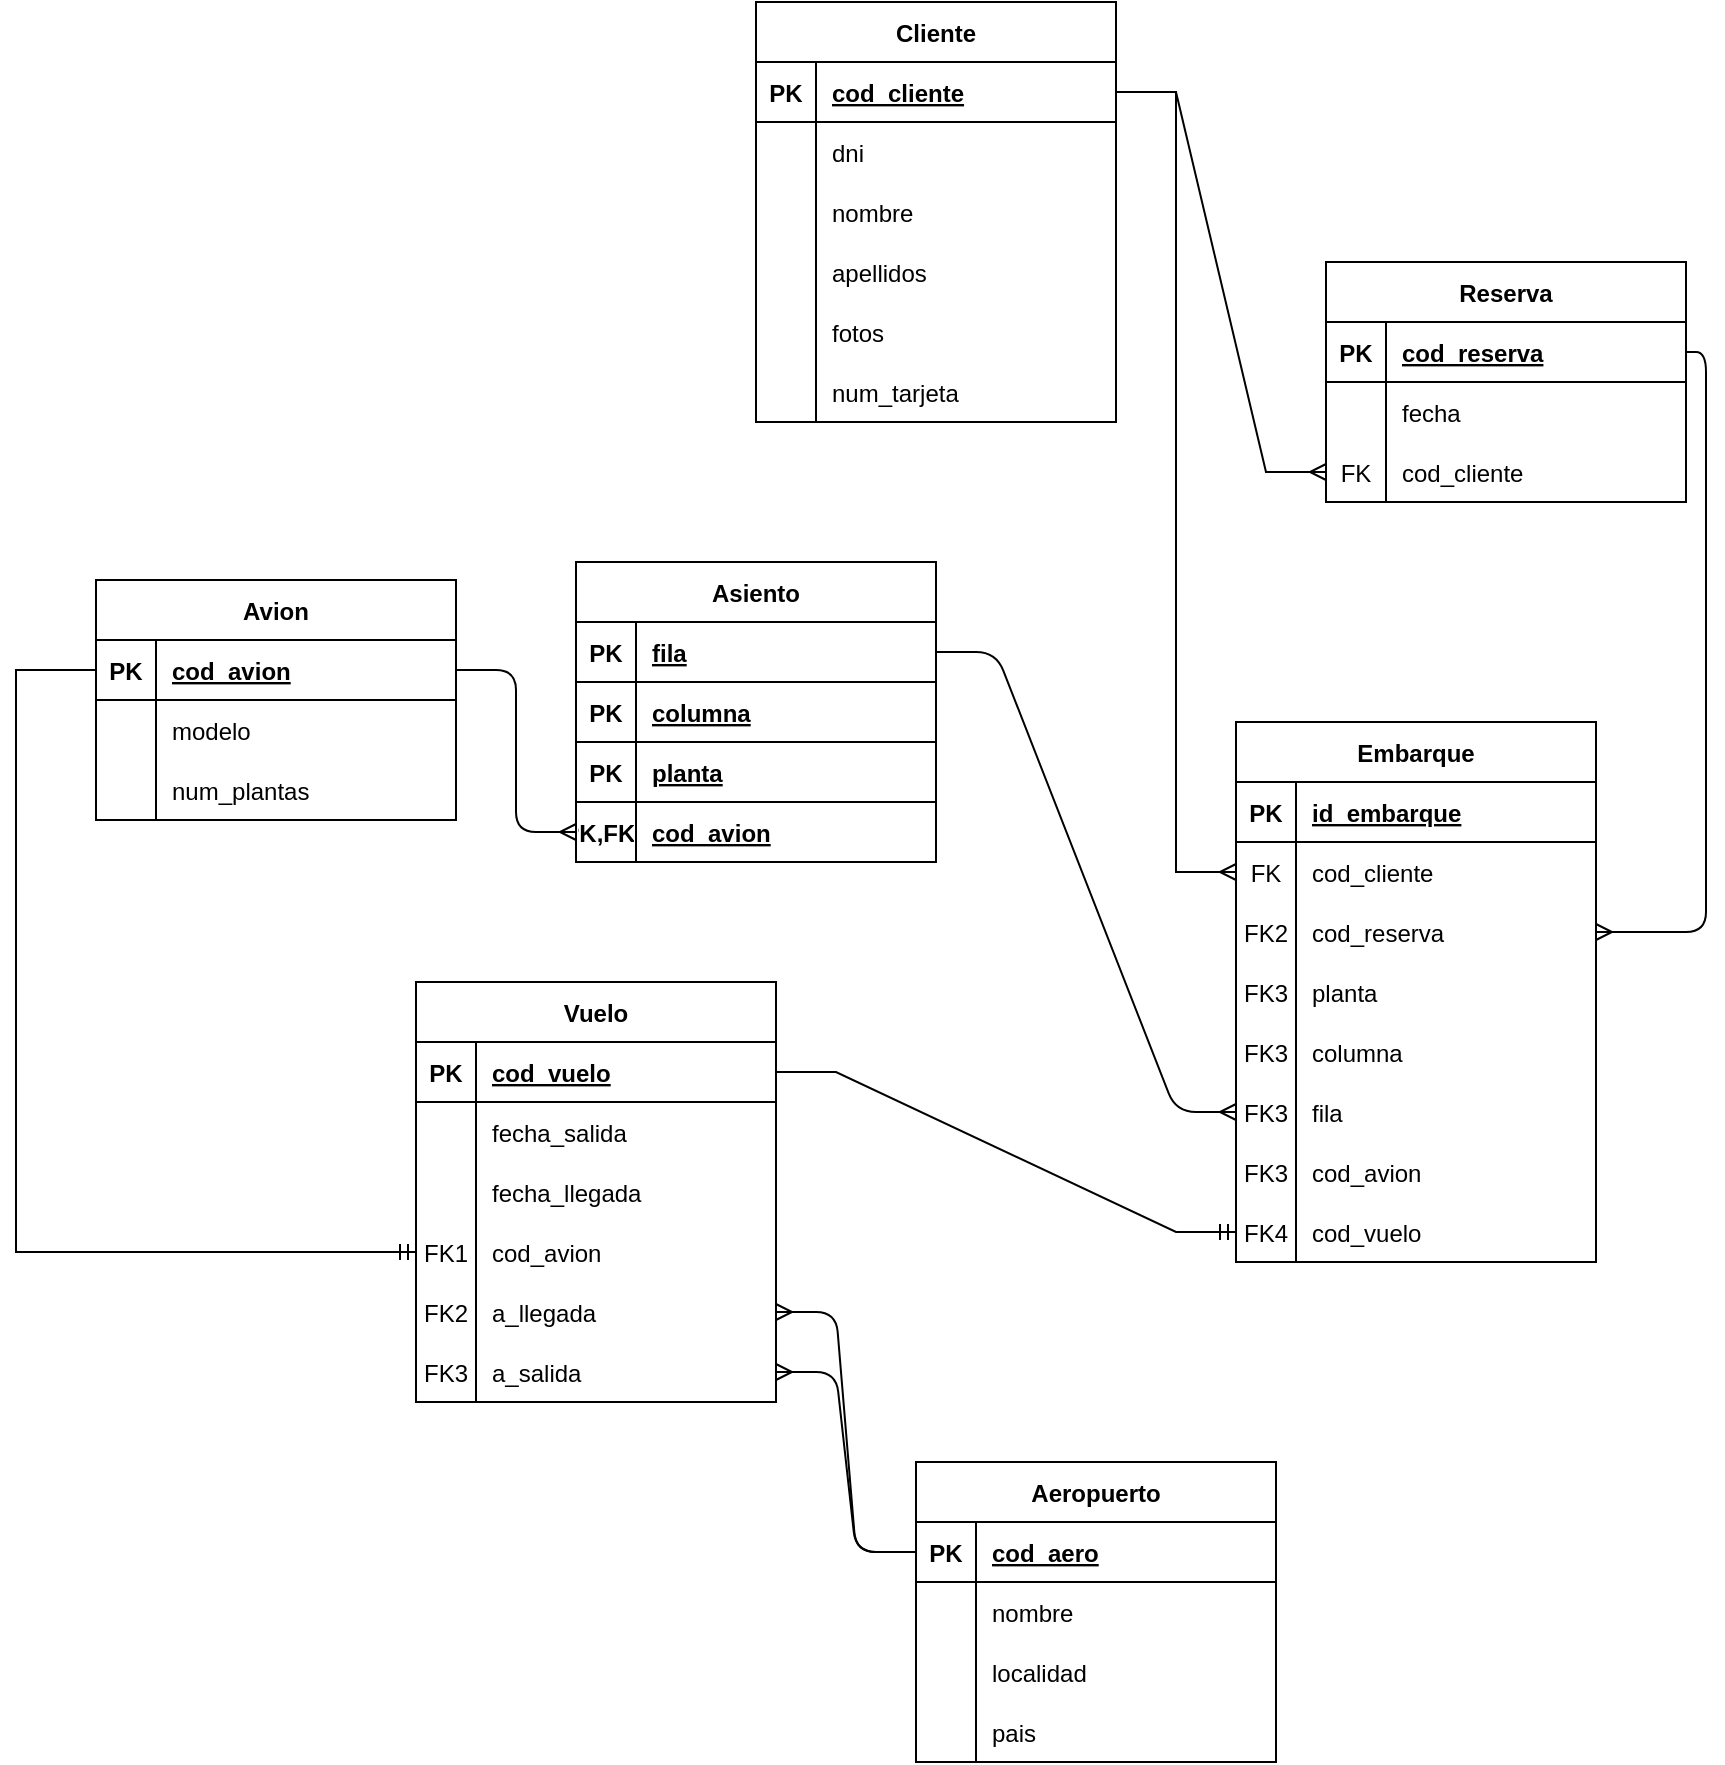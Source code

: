 <mxfile version="13.9.9" type="device"><diagram id="R2lEEEUBdFMjLlhIrx00" name="Page-1"><mxGraphModel dx="2270" dy="823" grid="1" gridSize="10" guides="1" tooltips="1" connect="1" arrows="1" fold="1" page="1" pageScale="1" pageWidth="850" pageHeight="1100" math="0" shadow="0" extFonts="Permanent Marker^https://fonts.googleapis.com/css?family=Permanent+Marker"><root><mxCell id="0"/><mxCell id="1" parent="0"/><mxCell id="nuvB77GJOtRcc8Zf9RTm-1" value="Cliente" style="shape=table;startSize=30;container=1;collapsible=1;childLayout=tableLayout;fixedRows=1;rowLines=0;fontStyle=1;align=center;resizeLast=1;" parent="1" vertex="1"><mxGeometry x="140" y="130" width="180" height="210" as="geometry"/></mxCell><mxCell id="nuvB77GJOtRcc8Zf9RTm-2" value="" style="shape=tableRow;horizontal=0;startSize=0;swimlaneHead=0;swimlaneBody=0;fillColor=none;collapsible=0;dropTarget=0;points=[[0,0.5],[1,0.5]];portConstraint=eastwest;top=0;left=0;right=0;bottom=1;" parent="nuvB77GJOtRcc8Zf9RTm-1" vertex="1"><mxGeometry y="30" width="180" height="30" as="geometry"/></mxCell><mxCell id="nuvB77GJOtRcc8Zf9RTm-3" value="PK" style="shape=partialRectangle;connectable=0;fillColor=none;top=0;left=0;bottom=0;right=0;fontStyle=1;overflow=hidden;" parent="nuvB77GJOtRcc8Zf9RTm-2" vertex="1"><mxGeometry width="30" height="30" as="geometry"><mxRectangle width="30" height="30" as="alternateBounds"/></mxGeometry></mxCell><mxCell id="nuvB77GJOtRcc8Zf9RTm-4" value="cod_cliente" style="shape=partialRectangle;connectable=0;fillColor=none;top=0;left=0;bottom=0;right=0;align=left;spacingLeft=6;fontStyle=5;overflow=hidden;" parent="nuvB77GJOtRcc8Zf9RTm-2" vertex="1"><mxGeometry x="30" width="150" height="30" as="geometry"><mxRectangle width="150" height="30" as="alternateBounds"/></mxGeometry></mxCell><mxCell id="nuvB77GJOtRcc8Zf9RTm-5" value="" style="shape=tableRow;horizontal=0;startSize=0;swimlaneHead=0;swimlaneBody=0;fillColor=none;collapsible=0;dropTarget=0;points=[[0,0.5],[1,0.5]];portConstraint=eastwest;top=0;left=0;right=0;bottom=0;" parent="nuvB77GJOtRcc8Zf9RTm-1" vertex="1"><mxGeometry y="60" width="180" height="30" as="geometry"/></mxCell><mxCell id="nuvB77GJOtRcc8Zf9RTm-6" value="" style="shape=partialRectangle;connectable=0;fillColor=none;top=0;left=0;bottom=0;right=0;editable=1;overflow=hidden;" parent="nuvB77GJOtRcc8Zf9RTm-5" vertex="1"><mxGeometry width="30" height="30" as="geometry"><mxRectangle width="30" height="30" as="alternateBounds"/></mxGeometry></mxCell><mxCell id="nuvB77GJOtRcc8Zf9RTm-7" value="dni" style="shape=partialRectangle;connectable=0;fillColor=none;top=0;left=0;bottom=0;right=0;align=left;spacingLeft=6;overflow=hidden;" parent="nuvB77GJOtRcc8Zf9RTm-5" vertex="1"><mxGeometry x="30" width="150" height="30" as="geometry"><mxRectangle width="150" height="30" as="alternateBounds"/></mxGeometry></mxCell><mxCell id="nuvB77GJOtRcc8Zf9RTm-8" value="" style="shape=tableRow;horizontal=0;startSize=0;swimlaneHead=0;swimlaneBody=0;fillColor=none;collapsible=0;dropTarget=0;points=[[0,0.5],[1,0.5]];portConstraint=eastwest;top=0;left=0;right=0;bottom=0;" parent="nuvB77GJOtRcc8Zf9RTm-1" vertex="1"><mxGeometry y="90" width="180" height="30" as="geometry"/></mxCell><mxCell id="nuvB77GJOtRcc8Zf9RTm-9" value="" style="shape=partialRectangle;connectable=0;fillColor=none;top=0;left=0;bottom=0;right=0;editable=1;overflow=hidden;" parent="nuvB77GJOtRcc8Zf9RTm-8" vertex="1"><mxGeometry width="30" height="30" as="geometry"><mxRectangle width="30" height="30" as="alternateBounds"/></mxGeometry></mxCell><mxCell id="nuvB77GJOtRcc8Zf9RTm-10" value="nombre" style="shape=partialRectangle;connectable=0;fillColor=none;top=0;left=0;bottom=0;right=0;align=left;spacingLeft=6;overflow=hidden;" parent="nuvB77GJOtRcc8Zf9RTm-8" vertex="1"><mxGeometry x="30" width="150" height="30" as="geometry"><mxRectangle width="150" height="30" as="alternateBounds"/></mxGeometry></mxCell><mxCell id="nuvB77GJOtRcc8Zf9RTm-11" value="" style="shape=tableRow;horizontal=0;startSize=0;swimlaneHead=0;swimlaneBody=0;fillColor=none;collapsible=0;dropTarget=0;points=[[0,0.5],[1,0.5]];portConstraint=eastwest;top=0;left=0;right=0;bottom=0;" parent="nuvB77GJOtRcc8Zf9RTm-1" vertex="1"><mxGeometry y="120" width="180" height="30" as="geometry"/></mxCell><mxCell id="nuvB77GJOtRcc8Zf9RTm-12" value="" style="shape=partialRectangle;connectable=0;fillColor=none;top=0;left=0;bottom=0;right=0;editable=1;overflow=hidden;" parent="nuvB77GJOtRcc8Zf9RTm-11" vertex="1"><mxGeometry width="30" height="30" as="geometry"><mxRectangle width="30" height="30" as="alternateBounds"/></mxGeometry></mxCell><mxCell id="nuvB77GJOtRcc8Zf9RTm-13" value="apellidos" style="shape=partialRectangle;connectable=0;fillColor=none;top=0;left=0;bottom=0;right=0;align=left;spacingLeft=6;overflow=hidden;" parent="nuvB77GJOtRcc8Zf9RTm-11" vertex="1"><mxGeometry x="30" width="150" height="30" as="geometry"><mxRectangle width="150" height="30" as="alternateBounds"/></mxGeometry></mxCell><mxCell id="nuvB77GJOtRcc8Zf9RTm-14" value="" style="shape=tableRow;horizontal=0;startSize=0;swimlaneHead=0;swimlaneBody=0;fillColor=none;collapsible=0;dropTarget=0;points=[[0,0.5],[1,0.5]];portConstraint=eastwest;top=0;left=0;right=0;bottom=0;" parent="nuvB77GJOtRcc8Zf9RTm-1" vertex="1"><mxGeometry y="150" width="180" height="30" as="geometry"/></mxCell><mxCell id="nuvB77GJOtRcc8Zf9RTm-15" value="" style="shape=partialRectangle;connectable=0;fillColor=none;top=0;left=0;bottom=0;right=0;editable=1;overflow=hidden;" parent="nuvB77GJOtRcc8Zf9RTm-14" vertex="1"><mxGeometry width="30" height="30" as="geometry"><mxRectangle width="30" height="30" as="alternateBounds"/></mxGeometry></mxCell><mxCell id="nuvB77GJOtRcc8Zf9RTm-16" value="fotos" style="shape=partialRectangle;connectable=0;fillColor=none;top=0;left=0;bottom=0;right=0;align=left;spacingLeft=6;overflow=hidden;" parent="nuvB77GJOtRcc8Zf9RTm-14" vertex="1"><mxGeometry x="30" width="150" height="30" as="geometry"><mxRectangle width="150" height="30" as="alternateBounds"/></mxGeometry></mxCell><mxCell id="nuvB77GJOtRcc8Zf9RTm-17" value="" style="shape=tableRow;horizontal=0;startSize=0;swimlaneHead=0;swimlaneBody=0;fillColor=none;collapsible=0;dropTarget=0;points=[[0,0.5],[1,0.5]];portConstraint=eastwest;top=0;left=0;right=0;bottom=0;" parent="nuvB77GJOtRcc8Zf9RTm-1" vertex="1"><mxGeometry y="180" width="180" height="30" as="geometry"/></mxCell><mxCell id="nuvB77GJOtRcc8Zf9RTm-18" value="" style="shape=partialRectangle;connectable=0;fillColor=none;top=0;left=0;bottom=0;right=0;editable=1;overflow=hidden;" parent="nuvB77GJOtRcc8Zf9RTm-17" vertex="1"><mxGeometry width="30" height="30" as="geometry"><mxRectangle width="30" height="30" as="alternateBounds"/></mxGeometry></mxCell><mxCell id="nuvB77GJOtRcc8Zf9RTm-19" value="num_tarjeta" style="shape=partialRectangle;connectable=0;fillColor=none;top=0;left=0;bottom=0;right=0;align=left;spacingLeft=6;overflow=hidden;" parent="nuvB77GJOtRcc8Zf9RTm-17" vertex="1"><mxGeometry x="30" width="150" height="30" as="geometry"><mxRectangle width="150" height="30" as="alternateBounds"/></mxGeometry></mxCell><mxCell id="nuvB77GJOtRcc8Zf9RTm-20" value="Reserva" style="shape=table;startSize=30;container=1;collapsible=1;childLayout=tableLayout;fixedRows=1;rowLines=0;fontStyle=1;align=center;resizeLast=1;" parent="1" vertex="1"><mxGeometry x="425" y="260" width="180" height="120" as="geometry"/></mxCell><mxCell id="nuvB77GJOtRcc8Zf9RTm-21" value="" style="shape=tableRow;horizontal=0;startSize=0;swimlaneHead=0;swimlaneBody=0;fillColor=none;collapsible=0;dropTarget=0;points=[[0,0.5],[1,0.5]];portConstraint=eastwest;top=0;left=0;right=0;bottom=1;" parent="nuvB77GJOtRcc8Zf9RTm-20" vertex="1"><mxGeometry y="30" width="180" height="30" as="geometry"/></mxCell><mxCell id="nuvB77GJOtRcc8Zf9RTm-22" value="PK" style="shape=partialRectangle;connectable=0;fillColor=none;top=0;left=0;bottom=0;right=0;fontStyle=1;overflow=hidden;" parent="nuvB77GJOtRcc8Zf9RTm-21" vertex="1"><mxGeometry width="30" height="30" as="geometry"><mxRectangle width="30" height="30" as="alternateBounds"/></mxGeometry></mxCell><mxCell id="nuvB77GJOtRcc8Zf9RTm-23" value="cod_reserva" style="shape=partialRectangle;connectable=0;fillColor=none;top=0;left=0;bottom=0;right=0;align=left;spacingLeft=6;fontStyle=5;overflow=hidden;" parent="nuvB77GJOtRcc8Zf9RTm-21" vertex="1"><mxGeometry x="30" width="150" height="30" as="geometry"><mxRectangle width="150" height="30" as="alternateBounds"/></mxGeometry></mxCell><mxCell id="nuvB77GJOtRcc8Zf9RTm-24" value="" style="shape=tableRow;horizontal=0;startSize=0;swimlaneHead=0;swimlaneBody=0;fillColor=none;collapsible=0;dropTarget=0;points=[[0,0.5],[1,0.5]];portConstraint=eastwest;top=0;left=0;right=0;bottom=0;" parent="nuvB77GJOtRcc8Zf9RTm-20" vertex="1"><mxGeometry y="60" width="180" height="30" as="geometry"/></mxCell><mxCell id="nuvB77GJOtRcc8Zf9RTm-25" value="" style="shape=partialRectangle;connectable=0;fillColor=none;top=0;left=0;bottom=0;right=0;editable=1;overflow=hidden;" parent="nuvB77GJOtRcc8Zf9RTm-24" vertex="1"><mxGeometry width="30" height="30" as="geometry"><mxRectangle width="30" height="30" as="alternateBounds"/></mxGeometry></mxCell><mxCell id="nuvB77GJOtRcc8Zf9RTm-26" value="fecha" style="shape=partialRectangle;connectable=0;fillColor=none;top=0;left=0;bottom=0;right=0;align=left;spacingLeft=6;overflow=hidden;" parent="nuvB77GJOtRcc8Zf9RTm-24" vertex="1"><mxGeometry x="30" width="150" height="30" as="geometry"><mxRectangle width="150" height="30" as="alternateBounds"/></mxGeometry></mxCell><mxCell id="nuvB77GJOtRcc8Zf9RTm-27" value="" style="shape=tableRow;horizontal=0;startSize=0;swimlaneHead=0;swimlaneBody=0;fillColor=none;collapsible=0;dropTarget=0;points=[[0,0.5],[1,0.5]];portConstraint=eastwest;top=0;left=0;right=0;bottom=0;" parent="nuvB77GJOtRcc8Zf9RTm-20" vertex="1"><mxGeometry y="90" width="180" height="30" as="geometry"/></mxCell><mxCell id="nuvB77GJOtRcc8Zf9RTm-28" value="FK" style="shape=partialRectangle;connectable=0;fillColor=none;top=0;left=0;bottom=0;right=0;editable=1;overflow=hidden;" parent="nuvB77GJOtRcc8Zf9RTm-27" vertex="1"><mxGeometry width="30" height="30" as="geometry"><mxRectangle width="30" height="30" as="alternateBounds"/></mxGeometry></mxCell><mxCell id="nuvB77GJOtRcc8Zf9RTm-29" value="cod_cliente" style="shape=partialRectangle;connectable=0;fillColor=none;top=0;left=0;bottom=0;right=0;align=left;spacingLeft=6;overflow=hidden;" parent="nuvB77GJOtRcc8Zf9RTm-27" vertex="1"><mxGeometry x="30" width="150" height="30" as="geometry"><mxRectangle width="150" height="30" as="alternateBounds"/></mxGeometry></mxCell><mxCell id="nuvB77GJOtRcc8Zf9RTm-36" value="Embarque" style="shape=table;startSize=30;container=1;collapsible=1;childLayout=tableLayout;fixedRows=1;rowLines=0;fontStyle=1;align=center;resizeLast=1;" parent="1" vertex="1"><mxGeometry x="380" y="490" width="180" height="270" as="geometry"/></mxCell><mxCell id="nuvB77GJOtRcc8Zf9RTm-37" value="" style="shape=tableRow;horizontal=0;startSize=0;swimlaneHead=0;swimlaneBody=0;fillColor=none;collapsible=0;dropTarget=0;points=[[0,0.5],[1,0.5]];portConstraint=eastwest;top=0;left=0;right=0;bottom=1;" parent="nuvB77GJOtRcc8Zf9RTm-36" vertex="1"><mxGeometry y="30" width="180" height="30" as="geometry"/></mxCell><mxCell id="nuvB77GJOtRcc8Zf9RTm-38" value="PK" style="shape=partialRectangle;connectable=0;fillColor=none;top=0;left=0;bottom=0;right=0;fontStyle=1;overflow=hidden;" parent="nuvB77GJOtRcc8Zf9RTm-37" vertex="1"><mxGeometry width="30" height="30" as="geometry"><mxRectangle width="30" height="30" as="alternateBounds"/></mxGeometry></mxCell><mxCell id="nuvB77GJOtRcc8Zf9RTm-39" value="id_embarque" style="shape=partialRectangle;connectable=0;fillColor=none;top=0;left=0;bottom=0;right=0;align=left;spacingLeft=6;fontStyle=5;overflow=hidden;" parent="nuvB77GJOtRcc8Zf9RTm-37" vertex="1"><mxGeometry x="30" width="150" height="30" as="geometry"><mxRectangle width="150" height="30" as="alternateBounds"/></mxGeometry></mxCell><mxCell id="nuvB77GJOtRcc8Zf9RTm-40" value="" style="shape=tableRow;horizontal=0;startSize=0;swimlaneHead=0;swimlaneBody=0;fillColor=none;collapsible=0;dropTarget=0;points=[[0,0.5],[1,0.5]];portConstraint=eastwest;top=0;left=0;right=0;bottom=0;" parent="nuvB77GJOtRcc8Zf9RTm-36" vertex="1"><mxGeometry y="60" width="180" height="30" as="geometry"/></mxCell><mxCell id="nuvB77GJOtRcc8Zf9RTm-41" value="FK" style="shape=partialRectangle;connectable=0;fillColor=none;top=0;left=0;bottom=0;right=0;editable=1;overflow=hidden;" parent="nuvB77GJOtRcc8Zf9RTm-40" vertex="1"><mxGeometry width="30" height="30" as="geometry"><mxRectangle width="30" height="30" as="alternateBounds"/></mxGeometry></mxCell><mxCell id="nuvB77GJOtRcc8Zf9RTm-42" value="cod_cliente" style="shape=partialRectangle;connectable=0;fillColor=none;top=0;left=0;bottom=0;right=0;align=left;spacingLeft=6;overflow=hidden;" parent="nuvB77GJOtRcc8Zf9RTm-40" vertex="1"><mxGeometry x="30" width="150" height="30" as="geometry"><mxRectangle width="150" height="30" as="alternateBounds"/></mxGeometry></mxCell><mxCell id="nuvB77GJOtRcc8Zf9RTm-43" value="" style="shape=tableRow;horizontal=0;startSize=0;swimlaneHead=0;swimlaneBody=0;fillColor=none;collapsible=0;dropTarget=0;points=[[0,0.5],[1,0.5]];portConstraint=eastwest;top=0;left=0;right=0;bottom=0;" parent="nuvB77GJOtRcc8Zf9RTm-36" vertex="1"><mxGeometry y="90" width="180" height="30" as="geometry"/></mxCell><mxCell id="nuvB77GJOtRcc8Zf9RTm-44" value="FK2" style="shape=partialRectangle;connectable=0;fillColor=none;top=0;left=0;bottom=0;right=0;editable=1;overflow=hidden;" parent="nuvB77GJOtRcc8Zf9RTm-43" vertex="1"><mxGeometry width="30" height="30" as="geometry"><mxRectangle width="30" height="30" as="alternateBounds"/></mxGeometry></mxCell><mxCell id="nuvB77GJOtRcc8Zf9RTm-45" value="cod_reserva" style="shape=partialRectangle;connectable=0;fillColor=none;top=0;left=0;bottom=0;right=0;align=left;spacingLeft=6;overflow=hidden;" parent="nuvB77GJOtRcc8Zf9RTm-43" vertex="1"><mxGeometry x="30" width="150" height="30" as="geometry"><mxRectangle width="150" height="30" as="alternateBounds"/></mxGeometry></mxCell><mxCell id="nuvB77GJOtRcc8Zf9RTm-49" value="" style="shape=tableRow;horizontal=0;startSize=0;swimlaneHead=0;swimlaneBody=0;fillColor=none;collapsible=0;dropTarget=0;points=[[0,0.5],[1,0.5]];portConstraint=eastwest;top=0;left=0;right=0;bottom=0;" parent="nuvB77GJOtRcc8Zf9RTm-36" vertex="1"><mxGeometry y="120" width="180" height="30" as="geometry"/></mxCell><mxCell id="nuvB77GJOtRcc8Zf9RTm-50" value="FK3" style="shape=partialRectangle;connectable=0;fillColor=none;top=0;left=0;bottom=0;right=0;fontStyle=0;overflow=hidden;" parent="nuvB77GJOtRcc8Zf9RTm-49" vertex="1"><mxGeometry width="30" height="30" as="geometry"><mxRectangle width="30" height="30" as="alternateBounds"/></mxGeometry></mxCell><mxCell id="nuvB77GJOtRcc8Zf9RTm-51" value="planta" style="shape=partialRectangle;connectable=0;fillColor=none;top=0;left=0;bottom=0;right=0;align=left;spacingLeft=6;fontStyle=0;overflow=hidden;" parent="nuvB77GJOtRcc8Zf9RTm-49" vertex="1"><mxGeometry x="30" width="150" height="30" as="geometry"><mxRectangle width="150" height="30" as="alternateBounds"/></mxGeometry></mxCell><mxCell id="nuvB77GJOtRcc8Zf9RTm-52" value="" style="shape=tableRow;horizontal=0;startSize=0;swimlaneHead=0;swimlaneBody=0;fillColor=none;collapsible=0;dropTarget=0;points=[[0,0.5],[1,0.5]];portConstraint=eastwest;top=0;left=0;right=0;bottom=0;" parent="nuvB77GJOtRcc8Zf9RTm-36" vertex="1"><mxGeometry y="150" width="180" height="30" as="geometry"/></mxCell><mxCell id="nuvB77GJOtRcc8Zf9RTm-53" value="FK3" style="shape=partialRectangle;connectable=0;fillColor=none;top=0;left=0;bottom=0;right=0;fontStyle=0;overflow=hidden;" parent="nuvB77GJOtRcc8Zf9RTm-52" vertex="1"><mxGeometry width="30" height="30" as="geometry"><mxRectangle width="30" height="30" as="alternateBounds"/></mxGeometry></mxCell><mxCell id="nuvB77GJOtRcc8Zf9RTm-54" value="columna" style="shape=partialRectangle;connectable=0;fillColor=none;top=0;left=0;bottom=0;right=0;align=left;spacingLeft=6;fontStyle=0;overflow=hidden;" parent="nuvB77GJOtRcc8Zf9RTm-52" vertex="1"><mxGeometry x="30" width="150" height="30" as="geometry"><mxRectangle width="150" height="30" as="alternateBounds"/></mxGeometry></mxCell><mxCell id="nuvB77GJOtRcc8Zf9RTm-46" value="" style="shape=tableRow;horizontal=0;startSize=0;swimlaneHead=0;swimlaneBody=0;fillColor=none;collapsible=0;dropTarget=0;points=[[0,0.5],[1,0.5]];portConstraint=eastwest;top=0;left=0;right=0;bottom=0;" parent="nuvB77GJOtRcc8Zf9RTm-36" vertex="1"><mxGeometry y="180" width="180" height="30" as="geometry"/></mxCell><mxCell id="nuvB77GJOtRcc8Zf9RTm-47" value="FK3" style="shape=partialRectangle;connectable=0;fillColor=none;top=0;left=0;bottom=0;right=0;editable=1;overflow=hidden;" parent="nuvB77GJOtRcc8Zf9RTm-46" vertex="1"><mxGeometry width="30" height="30" as="geometry"><mxRectangle width="30" height="30" as="alternateBounds"/></mxGeometry></mxCell><mxCell id="nuvB77GJOtRcc8Zf9RTm-48" value="fila" style="shape=partialRectangle;connectable=0;fillColor=none;top=0;left=0;bottom=0;right=0;align=left;spacingLeft=6;overflow=hidden;" parent="nuvB77GJOtRcc8Zf9RTm-46" vertex="1"><mxGeometry x="30" width="150" height="30" as="geometry"><mxRectangle width="150" height="30" as="alternateBounds"/></mxGeometry></mxCell><mxCell id="nuvB77GJOtRcc8Zf9RTm-58" value="" style="shape=tableRow;horizontal=0;startSize=0;swimlaneHead=0;swimlaneBody=0;fillColor=none;collapsible=0;dropTarget=0;points=[[0,0.5],[1,0.5]];portConstraint=eastwest;top=0;left=0;right=0;bottom=0;" parent="nuvB77GJOtRcc8Zf9RTm-36" vertex="1"><mxGeometry y="210" width="180" height="30" as="geometry"/></mxCell><mxCell id="nuvB77GJOtRcc8Zf9RTm-59" value="FK3" style="shape=partialRectangle;connectable=0;fillColor=none;top=0;left=0;bottom=0;right=0;fontStyle=0;overflow=hidden;" parent="nuvB77GJOtRcc8Zf9RTm-58" vertex="1"><mxGeometry width="30" height="30" as="geometry"><mxRectangle width="30" height="30" as="alternateBounds"/></mxGeometry></mxCell><mxCell id="nuvB77GJOtRcc8Zf9RTm-60" value="cod_avion" style="shape=partialRectangle;connectable=0;fillColor=none;top=0;left=0;bottom=0;right=0;align=left;spacingLeft=6;fontStyle=0;overflow=hidden;" parent="nuvB77GJOtRcc8Zf9RTm-58" vertex="1"><mxGeometry x="30" width="150" height="30" as="geometry"><mxRectangle width="150" height="30" as="alternateBounds"/></mxGeometry></mxCell><mxCell id="nuvB77GJOtRcc8Zf9RTm-55" value="" style="shape=tableRow;horizontal=0;startSize=0;swimlaneHead=0;swimlaneBody=0;fillColor=none;collapsible=0;dropTarget=0;points=[[0,0.5],[1,0.5]];portConstraint=eastwest;top=0;left=0;right=0;bottom=0;" parent="nuvB77GJOtRcc8Zf9RTm-36" vertex="1"><mxGeometry y="240" width="180" height="30" as="geometry"/></mxCell><mxCell id="nuvB77GJOtRcc8Zf9RTm-56" value="FK4" style="shape=partialRectangle;connectable=0;fillColor=none;top=0;left=0;bottom=0;right=0;fontStyle=0;overflow=hidden;" parent="nuvB77GJOtRcc8Zf9RTm-55" vertex="1"><mxGeometry width="30" height="30" as="geometry"><mxRectangle width="30" height="30" as="alternateBounds"/></mxGeometry></mxCell><mxCell id="nuvB77GJOtRcc8Zf9RTm-57" value="cod_vuelo" style="shape=partialRectangle;connectable=0;fillColor=none;top=0;left=0;bottom=0;right=0;align=left;spacingLeft=6;fontStyle=0;overflow=hidden;" parent="nuvB77GJOtRcc8Zf9RTm-55" vertex="1"><mxGeometry x="30" width="150" height="30" as="geometry"><mxRectangle width="150" height="30" as="alternateBounds"/></mxGeometry></mxCell><mxCell id="nuvB77GJOtRcc8Zf9RTm-64" value="Asiento" style="shape=table;startSize=30;container=1;collapsible=1;childLayout=tableLayout;fixedRows=1;rowLines=0;fontStyle=1;align=center;resizeLast=1;" parent="1" vertex="1"><mxGeometry x="50" y="410" width="180" height="150" as="geometry"/></mxCell><mxCell id="nuvB77GJOtRcc8Zf9RTm-65" value="" style="shape=tableRow;horizontal=0;startSize=0;swimlaneHead=0;swimlaneBody=0;fillColor=none;collapsible=0;dropTarget=0;points=[[0,0.5],[1,0.5]];portConstraint=eastwest;top=0;left=0;right=0;bottom=1;" parent="nuvB77GJOtRcc8Zf9RTm-64" vertex="1"><mxGeometry y="30" width="180" height="30" as="geometry"/></mxCell><mxCell id="nuvB77GJOtRcc8Zf9RTm-66" value="PK" style="shape=partialRectangle;connectable=0;fillColor=none;top=0;left=0;bottom=0;right=0;fontStyle=1;overflow=hidden;" parent="nuvB77GJOtRcc8Zf9RTm-65" vertex="1"><mxGeometry width="30" height="30" as="geometry"><mxRectangle width="30" height="30" as="alternateBounds"/></mxGeometry></mxCell><mxCell id="nuvB77GJOtRcc8Zf9RTm-67" value="fila" style="shape=partialRectangle;connectable=0;fillColor=none;top=0;left=0;bottom=0;right=0;align=left;spacingLeft=6;fontStyle=5;overflow=hidden;" parent="nuvB77GJOtRcc8Zf9RTm-65" vertex="1"><mxGeometry x="30" width="150" height="30" as="geometry"><mxRectangle width="150" height="30" as="alternateBounds"/></mxGeometry></mxCell><mxCell id="nuvB77GJOtRcc8Zf9RTm-77" value="" style="shape=tableRow;horizontal=0;startSize=0;swimlaneHead=0;swimlaneBody=0;fillColor=none;collapsible=0;dropTarget=0;points=[[0,0.5],[1,0.5]];portConstraint=eastwest;top=0;left=0;right=0;bottom=1;" parent="nuvB77GJOtRcc8Zf9RTm-64" vertex="1"><mxGeometry y="60" width="180" height="30" as="geometry"/></mxCell><mxCell id="nuvB77GJOtRcc8Zf9RTm-78" value="PK" style="shape=partialRectangle;connectable=0;fillColor=none;top=0;left=0;bottom=0;right=0;fontStyle=1;overflow=hidden;" parent="nuvB77GJOtRcc8Zf9RTm-77" vertex="1"><mxGeometry width="30" height="30" as="geometry"><mxRectangle width="30" height="30" as="alternateBounds"/></mxGeometry></mxCell><mxCell id="nuvB77GJOtRcc8Zf9RTm-79" value="columna" style="shape=partialRectangle;connectable=0;fillColor=none;top=0;left=0;bottom=0;right=0;align=left;spacingLeft=6;fontStyle=5;overflow=hidden;" parent="nuvB77GJOtRcc8Zf9RTm-77" vertex="1"><mxGeometry x="30" width="150" height="30" as="geometry"><mxRectangle width="150" height="30" as="alternateBounds"/></mxGeometry></mxCell><mxCell id="nuvB77GJOtRcc8Zf9RTm-80" value="" style="shape=tableRow;horizontal=0;startSize=0;swimlaneHead=0;swimlaneBody=0;fillColor=none;collapsible=0;dropTarget=0;points=[[0,0.5],[1,0.5]];portConstraint=eastwest;top=0;left=0;right=0;bottom=1;" parent="nuvB77GJOtRcc8Zf9RTm-64" vertex="1"><mxGeometry y="90" width="180" height="30" as="geometry"/></mxCell><mxCell id="nuvB77GJOtRcc8Zf9RTm-81" value="PK" style="shape=partialRectangle;connectable=0;fillColor=none;top=0;left=0;bottom=0;right=0;fontStyle=1;overflow=hidden;" parent="nuvB77GJOtRcc8Zf9RTm-80" vertex="1"><mxGeometry width="30" height="30" as="geometry"><mxRectangle width="30" height="30" as="alternateBounds"/></mxGeometry></mxCell><mxCell id="nuvB77GJOtRcc8Zf9RTm-82" value="planta" style="shape=partialRectangle;connectable=0;fillColor=none;top=0;left=0;bottom=0;right=0;align=left;spacingLeft=6;fontStyle=5;overflow=hidden;" parent="nuvB77GJOtRcc8Zf9RTm-80" vertex="1"><mxGeometry x="30" width="150" height="30" as="geometry"><mxRectangle width="150" height="30" as="alternateBounds"/></mxGeometry></mxCell><mxCell id="nuvB77GJOtRcc8Zf9RTm-83" value="" style="shape=tableRow;horizontal=0;startSize=0;swimlaneHead=0;swimlaneBody=0;fillColor=none;collapsible=0;dropTarget=0;points=[[0,0.5],[1,0.5]];portConstraint=eastwest;top=0;left=0;right=0;bottom=1;" parent="nuvB77GJOtRcc8Zf9RTm-64" vertex="1"><mxGeometry y="120" width="180" height="30" as="geometry"/></mxCell><mxCell id="nuvB77GJOtRcc8Zf9RTm-84" value="PK,FK1" style="shape=partialRectangle;connectable=0;fillColor=none;top=0;left=0;bottom=0;right=0;fontStyle=1;overflow=hidden;" parent="nuvB77GJOtRcc8Zf9RTm-83" vertex="1"><mxGeometry width="30" height="30" as="geometry"><mxRectangle width="30" height="30" as="alternateBounds"/></mxGeometry></mxCell><mxCell id="nuvB77GJOtRcc8Zf9RTm-85" value="cod_avion" style="shape=partialRectangle;connectable=0;fillColor=none;top=0;left=0;bottom=0;right=0;align=left;spacingLeft=6;fontStyle=5;overflow=hidden;" parent="nuvB77GJOtRcc8Zf9RTm-83" vertex="1"><mxGeometry x="30" width="150" height="30" as="geometry"><mxRectangle width="150" height="30" as="alternateBounds"/></mxGeometry></mxCell><mxCell id="nuvB77GJOtRcc8Zf9RTm-89" value="Avion" style="shape=table;startSize=30;container=1;collapsible=1;childLayout=tableLayout;fixedRows=1;rowLines=0;fontStyle=1;align=center;resizeLast=1;" parent="1" vertex="1"><mxGeometry x="-190" y="419" width="180" height="120" as="geometry"/></mxCell><mxCell id="nuvB77GJOtRcc8Zf9RTm-90" value="" style="shape=tableRow;horizontal=0;startSize=0;swimlaneHead=0;swimlaneBody=0;fillColor=none;collapsible=0;dropTarget=0;points=[[0,0.5],[1,0.5]];portConstraint=eastwest;top=0;left=0;right=0;bottom=1;" parent="nuvB77GJOtRcc8Zf9RTm-89" vertex="1"><mxGeometry y="30" width="180" height="30" as="geometry"/></mxCell><mxCell id="nuvB77GJOtRcc8Zf9RTm-91" value="PK" style="shape=partialRectangle;connectable=0;fillColor=none;top=0;left=0;bottom=0;right=0;fontStyle=1;overflow=hidden;" parent="nuvB77GJOtRcc8Zf9RTm-90" vertex="1"><mxGeometry width="30" height="30" as="geometry"><mxRectangle width="30" height="30" as="alternateBounds"/></mxGeometry></mxCell><mxCell id="nuvB77GJOtRcc8Zf9RTm-92" value="cod_avion" style="shape=partialRectangle;connectable=0;fillColor=none;top=0;left=0;bottom=0;right=0;align=left;spacingLeft=6;fontStyle=5;overflow=hidden;" parent="nuvB77GJOtRcc8Zf9RTm-90" vertex="1"><mxGeometry x="30" width="150" height="30" as="geometry"><mxRectangle width="150" height="30" as="alternateBounds"/></mxGeometry></mxCell><mxCell id="nuvB77GJOtRcc8Zf9RTm-93" value="" style="shape=tableRow;horizontal=0;startSize=0;swimlaneHead=0;swimlaneBody=0;fillColor=none;collapsible=0;dropTarget=0;points=[[0,0.5],[1,0.5]];portConstraint=eastwest;top=0;left=0;right=0;bottom=0;" parent="nuvB77GJOtRcc8Zf9RTm-89" vertex="1"><mxGeometry y="60" width="180" height="30" as="geometry"/></mxCell><mxCell id="nuvB77GJOtRcc8Zf9RTm-94" value="" style="shape=partialRectangle;connectable=0;fillColor=none;top=0;left=0;bottom=0;right=0;editable=1;overflow=hidden;" parent="nuvB77GJOtRcc8Zf9RTm-93" vertex="1"><mxGeometry width="30" height="30" as="geometry"><mxRectangle width="30" height="30" as="alternateBounds"/></mxGeometry></mxCell><mxCell id="nuvB77GJOtRcc8Zf9RTm-95" value="modelo" style="shape=partialRectangle;connectable=0;fillColor=none;top=0;left=0;bottom=0;right=0;align=left;spacingLeft=6;overflow=hidden;" parent="nuvB77GJOtRcc8Zf9RTm-93" vertex="1"><mxGeometry x="30" width="150" height="30" as="geometry"><mxRectangle width="150" height="30" as="alternateBounds"/></mxGeometry></mxCell><mxCell id="nuvB77GJOtRcc8Zf9RTm-96" value="" style="shape=tableRow;horizontal=0;startSize=0;swimlaneHead=0;swimlaneBody=0;fillColor=none;collapsible=0;dropTarget=0;points=[[0,0.5],[1,0.5]];portConstraint=eastwest;top=0;left=0;right=0;bottom=0;" parent="nuvB77GJOtRcc8Zf9RTm-89" vertex="1"><mxGeometry y="90" width="180" height="30" as="geometry"/></mxCell><mxCell id="nuvB77GJOtRcc8Zf9RTm-97" value="" style="shape=partialRectangle;connectable=0;fillColor=none;top=0;left=0;bottom=0;right=0;editable=1;overflow=hidden;" parent="nuvB77GJOtRcc8Zf9RTm-96" vertex="1"><mxGeometry width="30" height="30" as="geometry"><mxRectangle width="30" height="30" as="alternateBounds"/></mxGeometry></mxCell><mxCell id="nuvB77GJOtRcc8Zf9RTm-98" value="num_plantas" style="shape=partialRectangle;connectable=0;fillColor=none;top=0;left=0;bottom=0;right=0;align=left;spacingLeft=6;overflow=hidden;" parent="nuvB77GJOtRcc8Zf9RTm-96" vertex="1"><mxGeometry x="30" width="150" height="30" as="geometry"><mxRectangle width="150" height="30" as="alternateBounds"/></mxGeometry></mxCell><mxCell id="nuvB77GJOtRcc8Zf9RTm-102" value="Vuelo" style="shape=table;startSize=30;container=1;collapsible=1;childLayout=tableLayout;fixedRows=1;rowLines=0;fontStyle=1;align=center;resizeLast=1;" parent="1" vertex="1"><mxGeometry x="-30" y="620" width="180" height="210" as="geometry"/></mxCell><mxCell id="nuvB77GJOtRcc8Zf9RTm-103" value="" style="shape=tableRow;horizontal=0;startSize=0;swimlaneHead=0;swimlaneBody=0;fillColor=none;collapsible=0;dropTarget=0;points=[[0,0.5],[1,0.5]];portConstraint=eastwest;top=0;left=0;right=0;bottom=1;" parent="nuvB77GJOtRcc8Zf9RTm-102" vertex="1"><mxGeometry y="30" width="180" height="30" as="geometry"/></mxCell><mxCell id="nuvB77GJOtRcc8Zf9RTm-104" value="PK" style="shape=partialRectangle;connectable=0;fillColor=none;top=0;left=0;bottom=0;right=0;fontStyle=1;overflow=hidden;" parent="nuvB77GJOtRcc8Zf9RTm-103" vertex="1"><mxGeometry width="30" height="30" as="geometry"><mxRectangle width="30" height="30" as="alternateBounds"/></mxGeometry></mxCell><mxCell id="nuvB77GJOtRcc8Zf9RTm-105" value="cod_vuelo" style="shape=partialRectangle;connectable=0;fillColor=none;top=0;left=0;bottom=0;right=0;align=left;spacingLeft=6;fontStyle=5;overflow=hidden;" parent="nuvB77GJOtRcc8Zf9RTm-103" vertex="1"><mxGeometry x="30" width="150" height="30" as="geometry"><mxRectangle width="150" height="30" as="alternateBounds"/></mxGeometry></mxCell><mxCell id="nuvB77GJOtRcc8Zf9RTm-106" value="" style="shape=tableRow;horizontal=0;startSize=0;swimlaneHead=0;swimlaneBody=0;fillColor=none;collapsible=0;dropTarget=0;points=[[0,0.5],[1,0.5]];portConstraint=eastwest;top=0;left=0;right=0;bottom=0;" parent="nuvB77GJOtRcc8Zf9RTm-102" vertex="1"><mxGeometry y="60" width="180" height="30" as="geometry"/></mxCell><mxCell id="nuvB77GJOtRcc8Zf9RTm-107" value="" style="shape=partialRectangle;connectable=0;fillColor=none;top=0;left=0;bottom=0;right=0;editable=1;overflow=hidden;" parent="nuvB77GJOtRcc8Zf9RTm-106" vertex="1"><mxGeometry width="30" height="30" as="geometry"><mxRectangle width="30" height="30" as="alternateBounds"/></mxGeometry></mxCell><mxCell id="nuvB77GJOtRcc8Zf9RTm-108" value="fecha_salida" style="shape=partialRectangle;connectable=0;fillColor=none;top=0;left=0;bottom=0;right=0;align=left;spacingLeft=6;overflow=hidden;" parent="nuvB77GJOtRcc8Zf9RTm-106" vertex="1"><mxGeometry x="30" width="150" height="30" as="geometry"><mxRectangle width="150" height="30" as="alternateBounds"/></mxGeometry></mxCell><mxCell id="nuvB77GJOtRcc8Zf9RTm-109" value="" style="shape=tableRow;horizontal=0;startSize=0;swimlaneHead=0;swimlaneBody=0;fillColor=none;collapsible=0;dropTarget=0;points=[[0,0.5],[1,0.5]];portConstraint=eastwest;top=0;left=0;right=0;bottom=0;" parent="nuvB77GJOtRcc8Zf9RTm-102" vertex="1"><mxGeometry y="90" width="180" height="30" as="geometry"/></mxCell><mxCell id="nuvB77GJOtRcc8Zf9RTm-110" value="" style="shape=partialRectangle;connectable=0;fillColor=none;top=0;left=0;bottom=0;right=0;editable=1;overflow=hidden;" parent="nuvB77GJOtRcc8Zf9RTm-109" vertex="1"><mxGeometry width="30" height="30" as="geometry"><mxRectangle width="30" height="30" as="alternateBounds"/></mxGeometry></mxCell><mxCell id="nuvB77GJOtRcc8Zf9RTm-111" value="fecha_llegada" style="shape=partialRectangle;connectable=0;fillColor=none;top=0;left=0;bottom=0;right=0;align=left;spacingLeft=6;overflow=hidden;" parent="nuvB77GJOtRcc8Zf9RTm-109" vertex="1"><mxGeometry x="30" width="150" height="30" as="geometry"><mxRectangle width="150" height="30" as="alternateBounds"/></mxGeometry></mxCell><mxCell id="nuvB77GJOtRcc8Zf9RTm-112" value="" style="shape=tableRow;horizontal=0;startSize=0;swimlaneHead=0;swimlaneBody=0;fillColor=none;collapsible=0;dropTarget=0;points=[[0,0.5],[1,0.5]];portConstraint=eastwest;top=0;left=0;right=0;bottom=0;" parent="nuvB77GJOtRcc8Zf9RTm-102" vertex="1"><mxGeometry y="120" width="180" height="30" as="geometry"/></mxCell><mxCell id="nuvB77GJOtRcc8Zf9RTm-113" value="FK1" style="shape=partialRectangle;connectable=0;fillColor=none;top=0;left=0;bottom=0;right=0;editable=1;overflow=hidden;" parent="nuvB77GJOtRcc8Zf9RTm-112" vertex="1"><mxGeometry width="30" height="30" as="geometry"><mxRectangle width="30" height="30" as="alternateBounds"/></mxGeometry></mxCell><mxCell id="nuvB77GJOtRcc8Zf9RTm-114" value="cod_avion" style="shape=partialRectangle;connectable=0;fillColor=none;top=0;left=0;bottom=0;right=0;align=left;spacingLeft=6;overflow=hidden;" parent="nuvB77GJOtRcc8Zf9RTm-112" vertex="1"><mxGeometry x="30" width="150" height="30" as="geometry"><mxRectangle width="150" height="30" as="alternateBounds"/></mxGeometry></mxCell><mxCell id="nuvB77GJOtRcc8Zf9RTm-115" value="" style="shape=tableRow;horizontal=0;startSize=0;swimlaneHead=0;swimlaneBody=0;fillColor=none;collapsible=0;dropTarget=0;points=[[0,0.5],[1,0.5]];portConstraint=eastwest;top=0;left=0;right=0;bottom=0;" parent="nuvB77GJOtRcc8Zf9RTm-102" vertex="1"><mxGeometry y="150" width="180" height="30" as="geometry"/></mxCell><mxCell id="nuvB77GJOtRcc8Zf9RTm-116" value="FK2" style="shape=partialRectangle;connectable=0;fillColor=none;top=0;left=0;bottom=0;right=0;fontStyle=0;overflow=hidden;" parent="nuvB77GJOtRcc8Zf9RTm-115" vertex="1"><mxGeometry width="30" height="30" as="geometry"><mxRectangle width="30" height="30" as="alternateBounds"/></mxGeometry></mxCell><mxCell id="nuvB77GJOtRcc8Zf9RTm-117" value="a_llegada" style="shape=partialRectangle;connectable=0;fillColor=none;top=0;left=0;bottom=0;right=0;align=left;spacingLeft=6;fontStyle=0;overflow=hidden;" parent="nuvB77GJOtRcc8Zf9RTm-115" vertex="1"><mxGeometry x="30" width="150" height="30" as="geometry"><mxRectangle width="150" height="30" as="alternateBounds"/></mxGeometry></mxCell><mxCell id="nuvB77GJOtRcc8Zf9RTm-118" value="" style="shape=tableRow;horizontal=0;startSize=0;swimlaneHead=0;swimlaneBody=0;fillColor=none;collapsible=0;dropTarget=0;points=[[0,0.5],[1,0.5]];portConstraint=eastwest;top=0;left=0;right=0;bottom=0;" parent="nuvB77GJOtRcc8Zf9RTm-102" vertex="1"><mxGeometry y="180" width="180" height="30" as="geometry"/></mxCell><mxCell id="nuvB77GJOtRcc8Zf9RTm-119" value="FK3" style="shape=partialRectangle;connectable=0;fillColor=none;top=0;left=0;bottom=0;right=0;fontStyle=0;overflow=hidden;" parent="nuvB77GJOtRcc8Zf9RTm-118" vertex="1"><mxGeometry width="30" height="30" as="geometry"><mxRectangle width="30" height="30" as="alternateBounds"/></mxGeometry></mxCell><mxCell id="nuvB77GJOtRcc8Zf9RTm-120" value="a_salida" style="shape=partialRectangle;connectable=0;fillColor=none;top=0;left=0;bottom=0;right=0;align=left;spacingLeft=6;fontStyle=0;overflow=hidden;" parent="nuvB77GJOtRcc8Zf9RTm-118" vertex="1"><mxGeometry x="30" width="150" height="30" as="geometry"><mxRectangle width="150" height="30" as="alternateBounds"/></mxGeometry></mxCell><mxCell id="nuvB77GJOtRcc8Zf9RTm-121" value="Aeropuerto" style="shape=table;startSize=30;container=1;collapsible=1;childLayout=tableLayout;fixedRows=1;rowLines=0;fontStyle=1;align=center;resizeLast=1;" parent="1" vertex="1"><mxGeometry x="220" y="860" width="180" height="150" as="geometry"/></mxCell><mxCell id="nuvB77GJOtRcc8Zf9RTm-122" value="" style="shape=tableRow;horizontal=0;startSize=0;swimlaneHead=0;swimlaneBody=0;fillColor=none;collapsible=0;dropTarget=0;points=[[0,0.5],[1,0.5]];portConstraint=eastwest;top=0;left=0;right=0;bottom=1;" parent="nuvB77GJOtRcc8Zf9RTm-121" vertex="1"><mxGeometry y="30" width="180" height="30" as="geometry"/></mxCell><mxCell id="nuvB77GJOtRcc8Zf9RTm-123" value="PK" style="shape=partialRectangle;connectable=0;fillColor=none;top=0;left=0;bottom=0;right=0;fontStyle=1;overflow=hidden;" parent="nuvB77GJOtRcc8Zf9RTm-122" vertex="1"><mxGeometry width="30" height="30" as="geometry"><mxRectangle width="30" height="30" as="alternateBounds"/></mxGeometry></mxCell><mxCell id="nuvB77GJOtRcc8Zf9RTm-124" value="cod_aero" style="shape=partialRectangle;connectable=0;fillColor=none;top=0;left=0;bottom=0;right=0;align=left;spacingLeft=6;fontStyle=5;overflow=hidden;" parent="nuvB77GJOtRcc8Zf9RTm-122" vertex="1"><mxGeometry x="30" width="150" height="30" as="geometry"><mxRectangle width="150" height="30" as="alternateBounds"/></mxGeometry></mxCell><mxCell id="nuvB77GJOtRcc8Zf9RTm-125" value="" style="shape=tableRow;horizontal=0;startSize=0;swimlaneHead=0;swimlaneBody=0;fillColor=none;collapsible=0;dropTarget=0;points=[[0,0.5],[1,0.5]];portConstraint=eastwest;top=0;left=0;right=0;bottom=0;" parent="nuvB77GJOtRcc8Zf9RTm-121" vertex="1"><mxGeometry y="60" width="180" height="30" as="geometry"/></mxCell><mxCell id="nuvB77GJOtRcc8Zf9RTm-126" value="" style="shape=partialRectangle;connectable=0;fillColor=none;top=0;left=0;bottom=0;right=0;editable=1;overflow=hidden;" parent="nuvB77GJOtRcc8Zf9RTm-125" vertex="1"><mxGeometry width="30" height="30" as="geometry"><mxRectangle width="30" height="30" as="alternateBounds"/></mxGeometry></mxCell><mxCell id="nuvB77GJOtRcc8Zf9RTm-127" value="nombre" style="shape=partialRectangle;connectable=0;fillColor=none;top=0;left=0;bottom=0;right=0;align=left;spacingLeft=6;overflow=hidden;" parent="nuvB77GJOtRcc8Zf9RTm-125" vertex="1"><mxGeometry x="30" width="150" height="30" as="geometry"><mxRectangle width="150" height="30" as="alternateBounds"/></mxGeometry></mxCell><mxCell id="nuvB77GJOtRcc8Zf9RTm-128" value="" style="shape=tableRow;horizontal=0;startSize=0;swimlaneHead=0;swimlaneBody=0;fillColor=none;collapsible=0;dropTarget=0;points=[[0,0.5],[1,0.5]];portConstraint=eastwest;top=0;left=0;right=0;bottom=0;" parent="nuvB77GJOtRcc8Zf9RTm-121" vertex="1"><mxGeometry y="90" width="180" height="30" as="geometry"/></mxCell><mxCell id="nuvB77GJOtRcc8Zf9RTm-129" value="" style="shape=partialRectangle;connectable=0;fillColor=none;top=0;left=0;bottom=0;right=0;editable=1;overflow=hidden;" parent="nuvB77GJOtRcc8Zf9RTm-128" vertex="1"><mxGeometry width="30" height="30" as="geometry"><mxRectangle width="30" height="30" as="alternateBounds"/></mxGeometry></mxCell><mxCell id="nuvB77GJOtRcc8Zf9RTm-130" value="localidad" style="shape=partialRectangle;connectable=0;fillColor=none;top=0;left=0;bottom=0;right=0;align=left;spacingLeft=6;overflow=hidden;" parent="nuvB77GJOtRcc8Zf9RTm-128" vertex="1"><mxGeometry x="30" width="150" height="30" as="geometry"><mxRectangle width="150" height="30" as="alternateBounds"/></mxGeometry></mxCell><mxCell id="nuvB77GJOtRcc8Zf9RTm-131" value="" style="shape=tableRow;horizontal=0;startSize=0;swimlaneHead=0;swimlaneBody=0;fillColor=none;collapsible=0;dropTarget=0;points=[[0,0.5],[1,0.5]];portConstraint=eastwest;top=0;left=0;right=0;bottom=0;" parent="nuvB77GJOtRcc8Zf9RTm-121" vertex="1"><mxGeometry y="120" width="180" height="30" as="geometry"/></mxCell><mxCell id="nuvB77GJOtRcc8Zf9RTm-132" value="" style="shape=partialRectangle;connectable=0;fillColor=none;top=0;left=0;bottom=0;right=0;editable=1;overflow=hidden;" parent="nuvB77GJOtRcc8Zf9RTm-131" vertex="1"><mxGeometry width="30" height="30" as="geometry"><mxRectangle width="30" height="30" as="alternateBounds"/></mxGeometry></mxCell><mxCell id="nuvB77GJOtRcc8Zf9RTm-133" value="pais" style="shape=partialRectangle;connectable=0;fillColor=none;top=0;left=0;bottom=0;right=0;align=left;spacingLeft=6;overflow=hidden;" parent="nuvB77GJOtRcc8Zf9RTm-131" vertex="1"><mxGeometry x="30" width="150" height="30" as="geometry"><mxRectangle width="150" height="30" as="alternateBounds"/></mxGeometry></mxCell><mxCell id="nuvB77GJOtRcc8Zf9RTm-134" value="" style="edgeStyle=entityRelationEdgeStyle;fontSize=12;html=1;endArrow=ERmany;rounded=0;entryX=0;entryY=0.5;entryDx=0;entryDy=0;" parent="1" source="nuvB77GJOtRcc8Zf9RTm-2" target="nuvB77GJOtRcc8Zf9RTm-27" edge="1"><mxGeometry width="100" height="100" relative="1" as="geometry"><mxPoint x="220" y="560" as="sourcePoint"/><mxPoint x="320" y="460" as="targetPoint"/></mxGeometry></mxCell><mxCell id="nuvB77GJOtRcc8Zf9RTm-136" value="" style="edgeStyle=entityRelationEdgeStyle;fontSize=12;html=1;endArrow=ERmany;rounded=0;exitX=1;exitY=0.5;exitDx=0;exitDy=0;" parent="1" source="nuvB77GJOtRcc8Zf9RTm-2" target="nuvB77GJOtRcc8Zf9RTm-40" edge="1"><mxGeometry width="100" height="100" relative="1" as="geometry"><mxPoint x="360" y="500" as="sourcePoint"/><mxPoint x="460" y="400" as="targetPoint"/></mxGeometry></mxCell><mxCell id="nuvB77GJOtRcc8Zf9RTm-144" value="" style="fontSize=12;html=1;endArrow=ERmandOne;rounded=0;edgeStyle=orthogonalEdgeStyle;" parent="1" source="nuvB77GJOtRcc8Zf9RTm-90" target="nuvB77GJOtRcc8Zf9RTm-112" edge="1"><mxGeometry width="100" height="100" relative="1" as="geometry"><mxPoint x="-60" y="700" as="sourcePoint"/><mxPoint x="40" y="600" as="targetPoint"/><Array as="points"><mxPoint x="-230" y="464"/><mxPoint x="-230" y="755"/></Array></mxGeometry></mxCell><mxCell id="nuvB77GJOtRcc8Zf9RTm-148" value="" style="edgeStyle=entityRelationEdgeStyle;fontSize=12;html=1;endArrow=ERmandOne;rounded=0;entryX=0;entryY=0.5;entryDx=0;entryDy=0;" parent="1" source="nuvB77GJOtRcc8Zf9RTm-103" target="nuvB77GJOtRcc8Zf9RTm-55" edge="1"><mxGeometry width="100" height="100" relative="1" as="geometry"><mxPoint x="190" y="830" as="sourcePoint"/><mxPoint x="290" y="730" as="targetPoint"/></mxGeometry></mxCell><mxCell id="OEPa3sntqx7NpzIbgy0u-2" value="" style="edgeStyle=entityRelationEdgeStyle;fontSize=12;html=1;endArrow=ERmany;entryX=0;entryY=0.5;entryDx=0;entryDy=0;" edge="1" parent="1" source="nuvB77GJOtRcc8Zf9RTm-90" target="nuvB77GJOtRcc8Zf9RTm-83"><mxGeometry width="100" height="100" relative="1" as="geometry"><mxPoint x="-80" y="650" as="sourcePoint"/><mxPoint x="20" y="550" as="targetPoint"/></mxGeometry></mxCell><mxCell id="OEPa3sntqx7NpzIbgy0u-4" value="" style="edgeStyle=orthogonalEdgeStyle;fontSize=12;html=1;endArrow=ERmany;entryX=1;entryY=0.5;entryDx=0;entryDy=0;exitX=1;exitY=0.5;exitDx=0;exitDy=0;" edge="1" parent="1" source="nuvB77GJOtRcc8Zf9RTm-21" target="nuvB77GJOtRcc8Zf9RTm-43"><mxGeometry width="100" height="100" relative="1" as="geometry"><mxPoint x="240" y="460" as="sourcePoint"/><mxPoint x="340" y="360" as="targetPoint"/></mxGeometry></mxCell><mxCell id="OEPa3sntqx7NpzIbgy0u-5" value="" style="edgeStyle=entityRelationEdgeStyle;fontSize=12;html=1;endArrow=ERmany;entryX=0;entryY=0.5;entryDx=0;entryDy=0;exitX=1;exitY=0.5;exitDx=0;exitDy=0;" edge="1" parent="1" source="nuvB77GJOtRcc8Zf9RTm-65" target="nuvB77GJOtRcc8Zf9RTm-46"><mxGeometry width="100" height="100" relative="1" as="geometry"><mxPoint x="250" y="700" as="sourcePoint"/><mxPoint x="350" y="600" as="targetPoint"/></mxGeometry></mxCell><mxCell id="OEPa3sntqx7NpzIbgy0u-6" value="" style="edgeStyle=entityRelationEdgeStyle;fontSize=12;html=1;endArrow=ERmany;exitX=0;exitY=0.5;exitDx=0;exitDy=0;entryX=1;entryY=0.5;entryDx=0;entryDy=0;" edge="1" parent="1" source="nuvB77GJOtRcc8Zf9RTm-122" target="nuvB77GJOtRcc8Zf9RTm-115"><mxGeometry width="100" height="100" relative="1" as="geometry"><mxPoint x="190" y="1090" as="sourcePoint"/><mxPoint x="290" y="990" as="targetPoint"/></mxGeometry></mxCell><mxCell id="OEPa3sntqx7NpzIbgy0u-7" value="" style="edgeStyle=entityRelationEdgeStyle;fontSize=12;html=1;endArrow=ERmany;entryX=1;entryY=0.5;entryDx=0;entryDy=0;exitX=0;exitY=0.5;exitDx=0;exitDy=0;" edge="1" parent="1" source="nuvB77GJOtRcc8Zf9RTm-122" target="nuvB77GJOtRcc8Zf9RTm-118"><mxGeometry width="100" height="100" relative="1" as="geometry"><mxPoint x="110" y="1110" as="sourcePoint"/><mxPoint x="210" y="1010" as="targetPoint"/></mxGeometry></mxCell></root></mxGraphModel></diagram></mxfile>